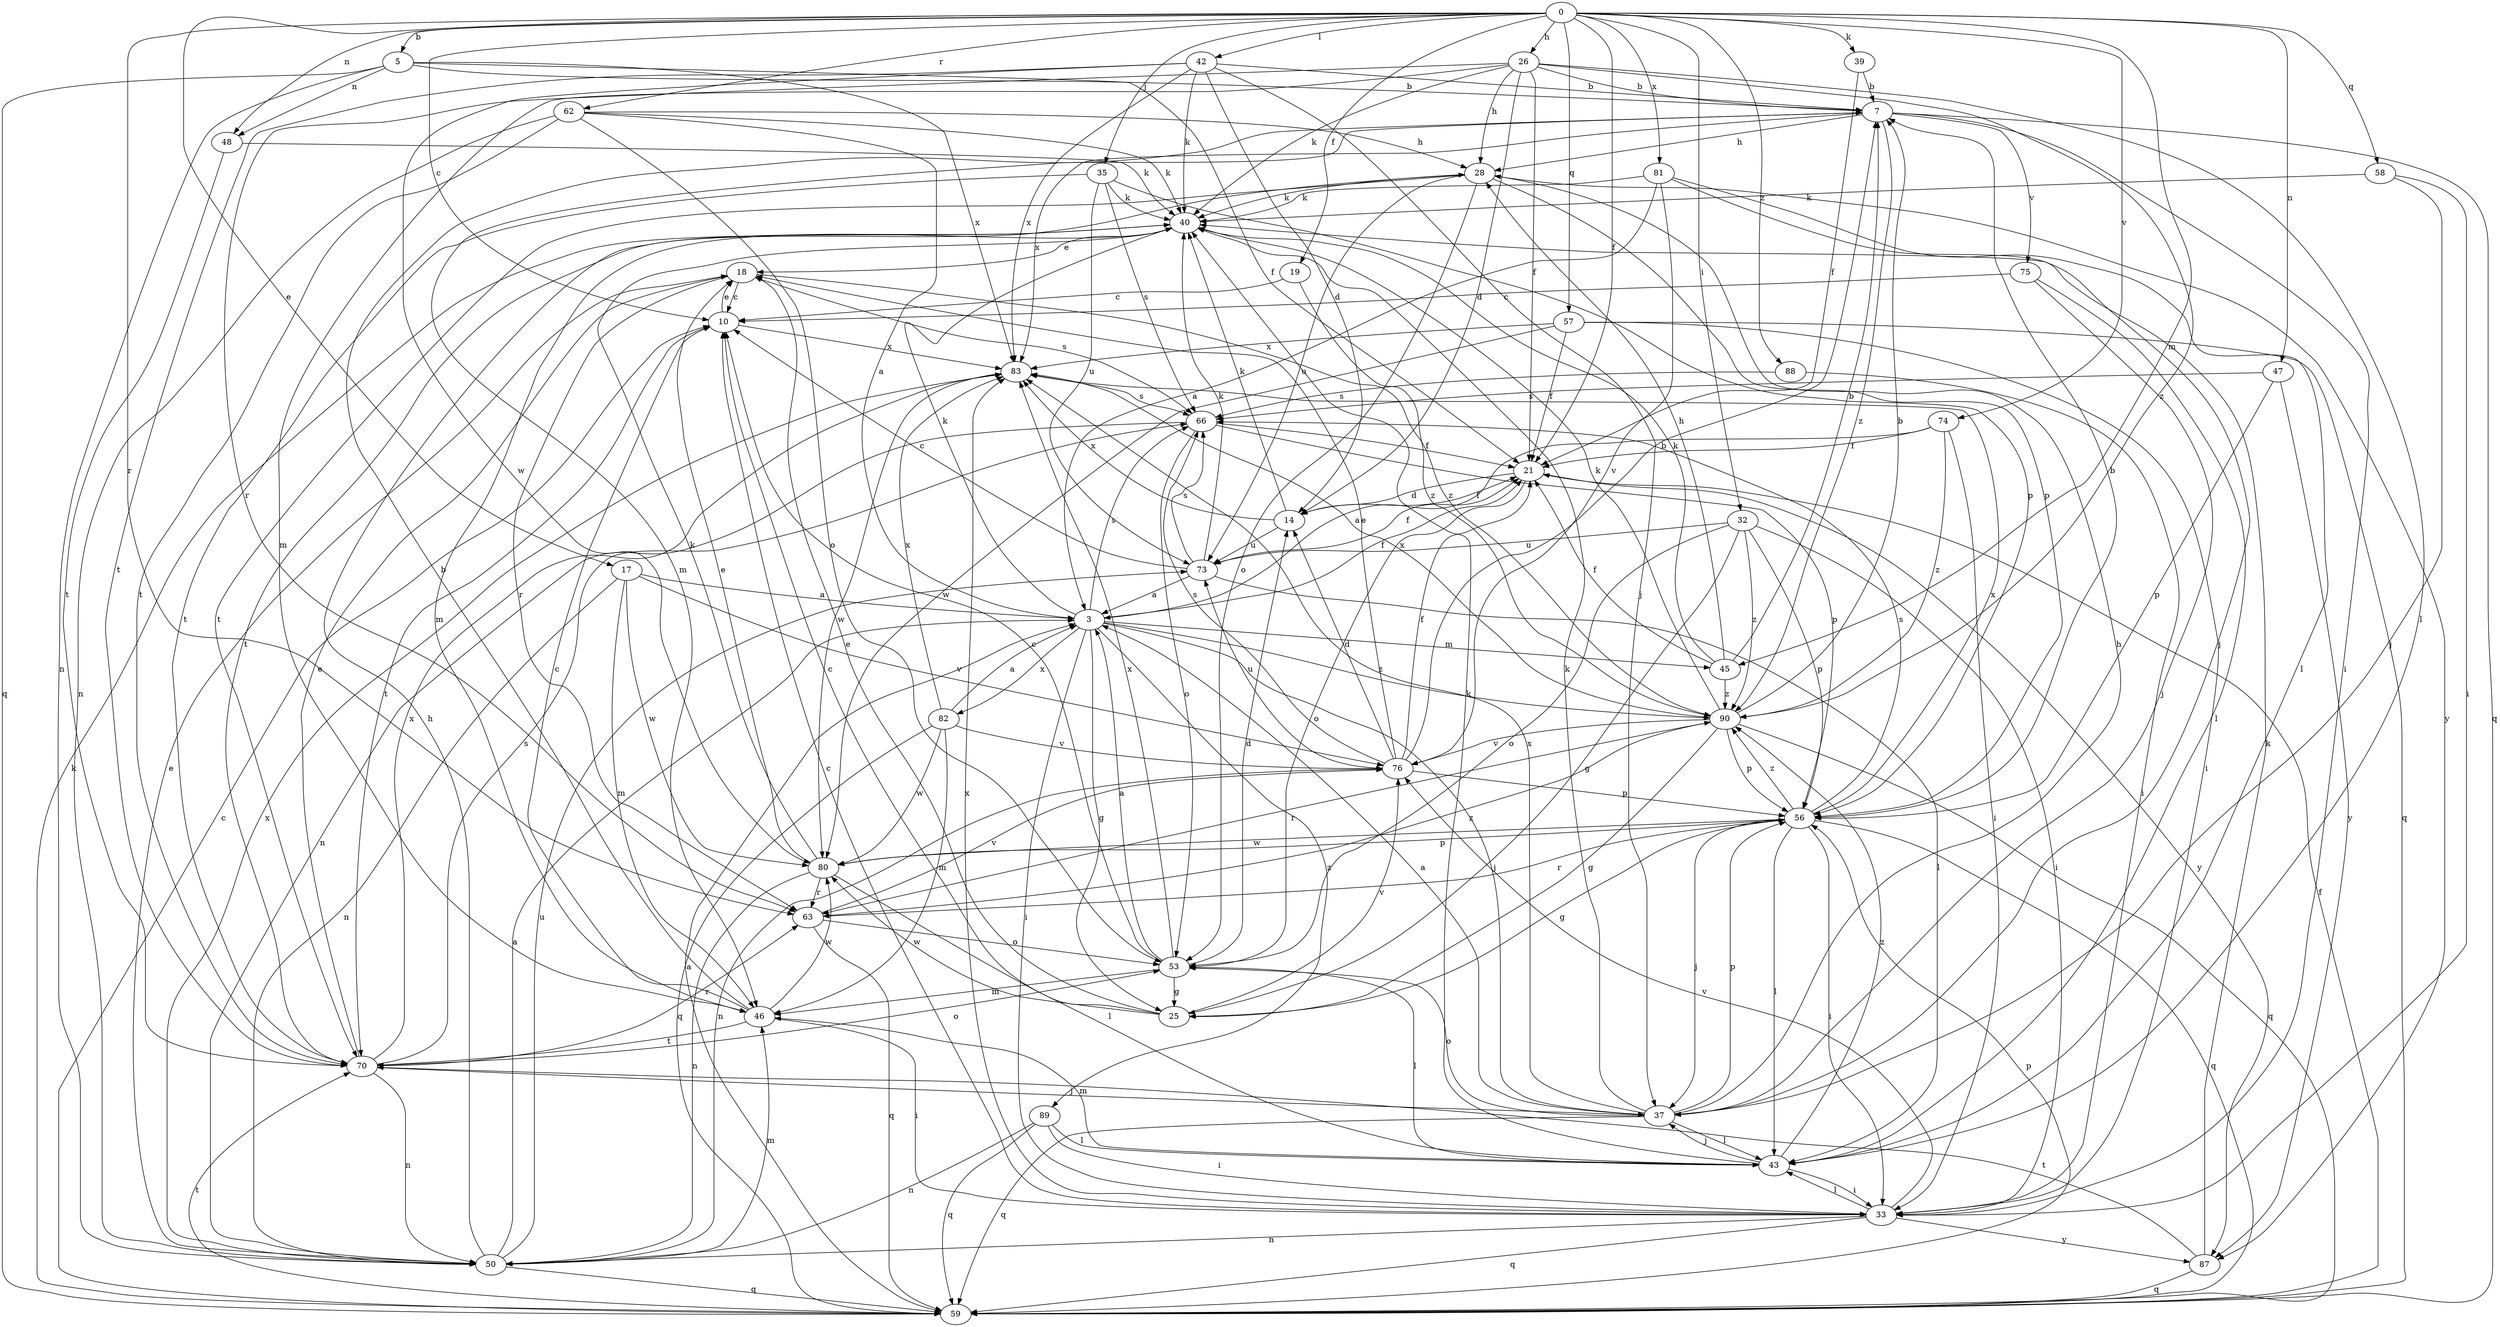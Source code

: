 strict digraph  {
0;
3;
5;
7;
10;
14;
17;
18;
19;
21;
25;
26;
28;
32;
33;
35;
37;
39;
40;
42;
43;
45;
46;
47;
48;
50;
53;
56;
57;
58;
59;
62;
63;
66;
70;
73;
74;
75;
76;
80;
81;
82;
83;
87;
88;
89;
90;
0 -> 5  [label=b];
0 -> 10  [label=c];
0 -> 17  [label=e];
0 -> 19  [label=f];
0 -> 21  [label=f];
0 -> 26  [label=h];
0 -> 32  [label=i];
0 -> 35  [label=j];
0 -> 39  [label=k];
0 -> 42  [label=l];
0 -> 45  [label=m];
0 -> 47  [label=n];
0 -> 48  [label=n];
0 -> 57  [label=q];
0 -> 58  [label=q];
0 -> 62  [label=r];
0 -> 63  [label=r];
0 -> 74  [label=v];
0 -> 81  [label=x];
0 -> 88  [label=z];
3 -> 21  [label=f];
3 -> 25  [label=g];
3 -> 33  [label=i];
3 -> 37  [label=j];
3 -> 40  [label=k];
3 -> 45  [label=m];
3 -> 66  [label=s];
3 -> 82  [label=x];
3 -> 89  [label=z];
3 -> 90  [label=z];
5 -> 7  [label=b];
5 -> 21  [label=f];
5 -> 48  [label=n];
5 -> 50  [label=n];
5 -> 59  [label=q];
5 -> 83  [label=x];
7 -> 28  [label=h];
7 -> 33  [label=i];
7 -> 46  [label=m];
7 -> 59  [label=q];
7 -> 75  [label=v];
7 -> 83  [label=x];
7 -> 90  [label=z];
10 -> 18  [label=e];
10 -> 70  [label=t];
10 -> 83  [label=x];
14 -> 21  [label=f];
14 -> 40  [label=k];
14 -> 73  [label=u];
14 -> 83  [label=x];
17 -> 3  [label=a];
17 -> 46  [label=m];
17 -> 50  [label=n];
17 -> 76  [label=v];
17 -> 80  [label=w];
18 -> 10  [label=c];
18 -> 63  [label=r];
18 -> 66  [label=s];
18 -> 90  [label=z];
19 -> 10  [label=c];
19 -> 90  [label=z];
21 -> 14  [label=d];
21 -> 53  [label=o];
21 -> 87  [label=y];
25 -> 10  [label=c];
25 -> 18  [label=e];
25 -> 76  [label=v];
25 -> 80  [label=w];
26 -> 7  [label=b];
26 -> 14  [label=d];
26 -> 21  [label=f];
26 -> 28  [label=h];
26 -> 40  [label=k];
26 -> 43  [label=l];
26 -> 46  [label=m];
26 -> 63  [label=r];
26 -> 90  [label=z];
28 -> 40  [label=k];
28 -> 53  [label=o];
28 -> 56  [label=p];
28 -> 70  [label=t];
28 -> 73  [label=u];
28 -> 87  [label=y];
32 -> 25  [label=g];
32 -> 33  [label=i];
32 -> 53  [label=o];
32 -> 56  [label=p];
32 -> 73  [label=u];
32 -> 90  [label=z];
33 -> 10  [label=c];
33 -> 43  [label=l];
33 -> 50  [label=n];
33 -> 59  [label=q];
33 -> 76  [label=v];
33 -> 83  [label=x];
33 -> 87  [label=y];
35 -> 40  [label=k];
35 -> 56  [label=p];
35 -> 66  [label=s];
35 -> 70  [label=t];
35 -> 73  [label=u];
37 -> 3  [label=a];
37 -> 28  [label=h];
37 -> 40  [label=k];
37 -> 43  [label=l];
37 -> 53  [label=o];
37 -> 56  [label=p];
37 -> 59  [label=q];
37 -> 83  [label=x];
39 -> 7  [label=b];
39 -> 21  [label=f];
40 -> 18  [label=e];
40 -> 46  [label=m];
40 -> 70  [label=t];
42 -> 7  [label=b];
42 -> 14  [label=d];
42 -> 37  [label=j];
42 -> 40  [label=k];
42 -> 70  [label=t];
42 -> 80  [label=w];
42 -> 83  [label=x];
43 -> 33  [label=i];
43 -> 37  [label=j];
43 -> 40  [label=k];
43 -> 46  [label=m];
43 -> 90  [label=z];
45 -> 7  [label=b];
45 -> 21  [label=f];
45 -> 28  [label=h];
45 -> 40  [label=k];
45 -> 90  [label=z];
46 -> 7  [label=b];
46 -> 10  [label=c];
46 -> 33  [label=i];
46 -> 70  [label=t];
46 -> 80  [label=w];
47 -> 56  [label=p];
47 -> 66  [label=s];
47 -> 87  [label=y];
48 -> 40  [label=k];
48 -> 70  [label=t];
50 -> 3  [label=a];
50 -> 18  [label=e];
50 -> 28  [label=h];
50 -> 46  [label=m];
50 -> 59  [label=q];
50 -> 73  [label=u];
50 -> 83  [label=x];
53 -> 3  [label=a];
53 -> 10  [label=c];
53 -> 14  [label=d];
53 -> 25  [label=g];
53 -> 43  [label=l];
53 -> 46  [label=m];
53 -> 83  [label=x];
56 -> 7  [label=b];
56 -> 25  [label=g];
56 -> 33  [label=i];
56 -> 37  [label=j];
56 -> 43  [label=l];
56 -> 59  [label=q];
56 -> 63  [label=r];
56 -> 66  [label=s];
56 -> 80  [label=w];
56 -> 83  [label=x];
56 -> 90  [label=z];
57 -> 21  [label=f];
57 -> 33  [label=i];
57 -> 59  [label=q];
57 -> 80  [label=w];
57 -> 83  [label=x];
58 -> 33  [label=i];
58 -> 37  [label=j];
58 -> 40  [label=k];
59 -> 3  [label=a];
59 -> 10  [label=c];
59 -> 21  [label=f];
59 -> 40  [label=k];
59 -> 56  [label=p];
59 -> 70  [label=t];
62 -> 3  [label=a];
62 -> 28  [label=h];
62 -> 40  [label=k];
62 -> 50  [label=n];
62 -> 53  [label=o];
62 -> 70  [label=t];
63 -> 53  [label=o];
63 -> 59  [label=q];
63 -> 76  [label=v];
63 -> 90  [label=z];
66 -> 21  [label=f];
66 -> 50  [label=n];
66 -> 53  [label=o];
66 -> 56  [label=p];
70 -> 18  [label=e];
70 -> 37  [label=j];
70 -> 50  [label=n];
70 -> 53  [label=o];
70 -> 63  [label=r];
70 -> 66  [label=s];
70 -> 83  [label=x];
73 -> 3  [label=a];
73 -> 10  [label=c];
73 -> 21  [label=f];
73 -> 40  [label=k];
73 -> 43  [label=l];
73 -> 66  [label=s];
74 -> 3  [label=a];
74 -> 21  [label=f];
74 -> 33  [label=i];
74 -> 90  [label=z];
75 -> 10  [label=c];
75 -> 37  [label=j];
75 -> 43  [label=l];
76 -> 7  [label=b];
76 -> 14  [label=d];
76 -> 18  [label=e];
76 -> 21  [label=f];
76 -> 50  [label=n];
76 -> 56  [label=p];
76 -> 66  [label=s];
76 -> 73  [label=u];
80 -> 18  [label=e];
80 -> 40  [label=k];
80 -> 43  [label=l];
80 -> 50  [label=n];
80 -> 56  [label=p];
80 -> 63  [label=r];
81 -> 3  [label=a];
81 -> 37  [label=j];
81 -> 40  [label=k];
81 -> 43  [label=l];
81 -> 76  [label=v];
82 -> 3  [label=a];
82 -> 46  [label=m];
82 -> 59  [label=q];
82 -> 76  [label=v];
82 -> 80  [label=w];
82 -> 83  [label=x];
83 -> 66  [label=s];
83 -> 80  [label=w];
87 -> 40  [label=k];
87 -> 59  [label=q];
87 -> 70  [label=t];
88 -> 33  [label=i];
88 -> 66  [label=s];
89 -> 33  [label=i];
89 -> 43  [label=l];
89 -> 50  [label=n];
89 -> 59  [label=q];
90 -> 7  [label=b];
90 -> 25  [label=g];
90 -> 40  [label=k];
90 -> 56  [label=p];
90 -> 59  [label=q];
90 -> 63  [label=r];
90 -> 76  [label=v];
90 -> 83  [label=x];
}
